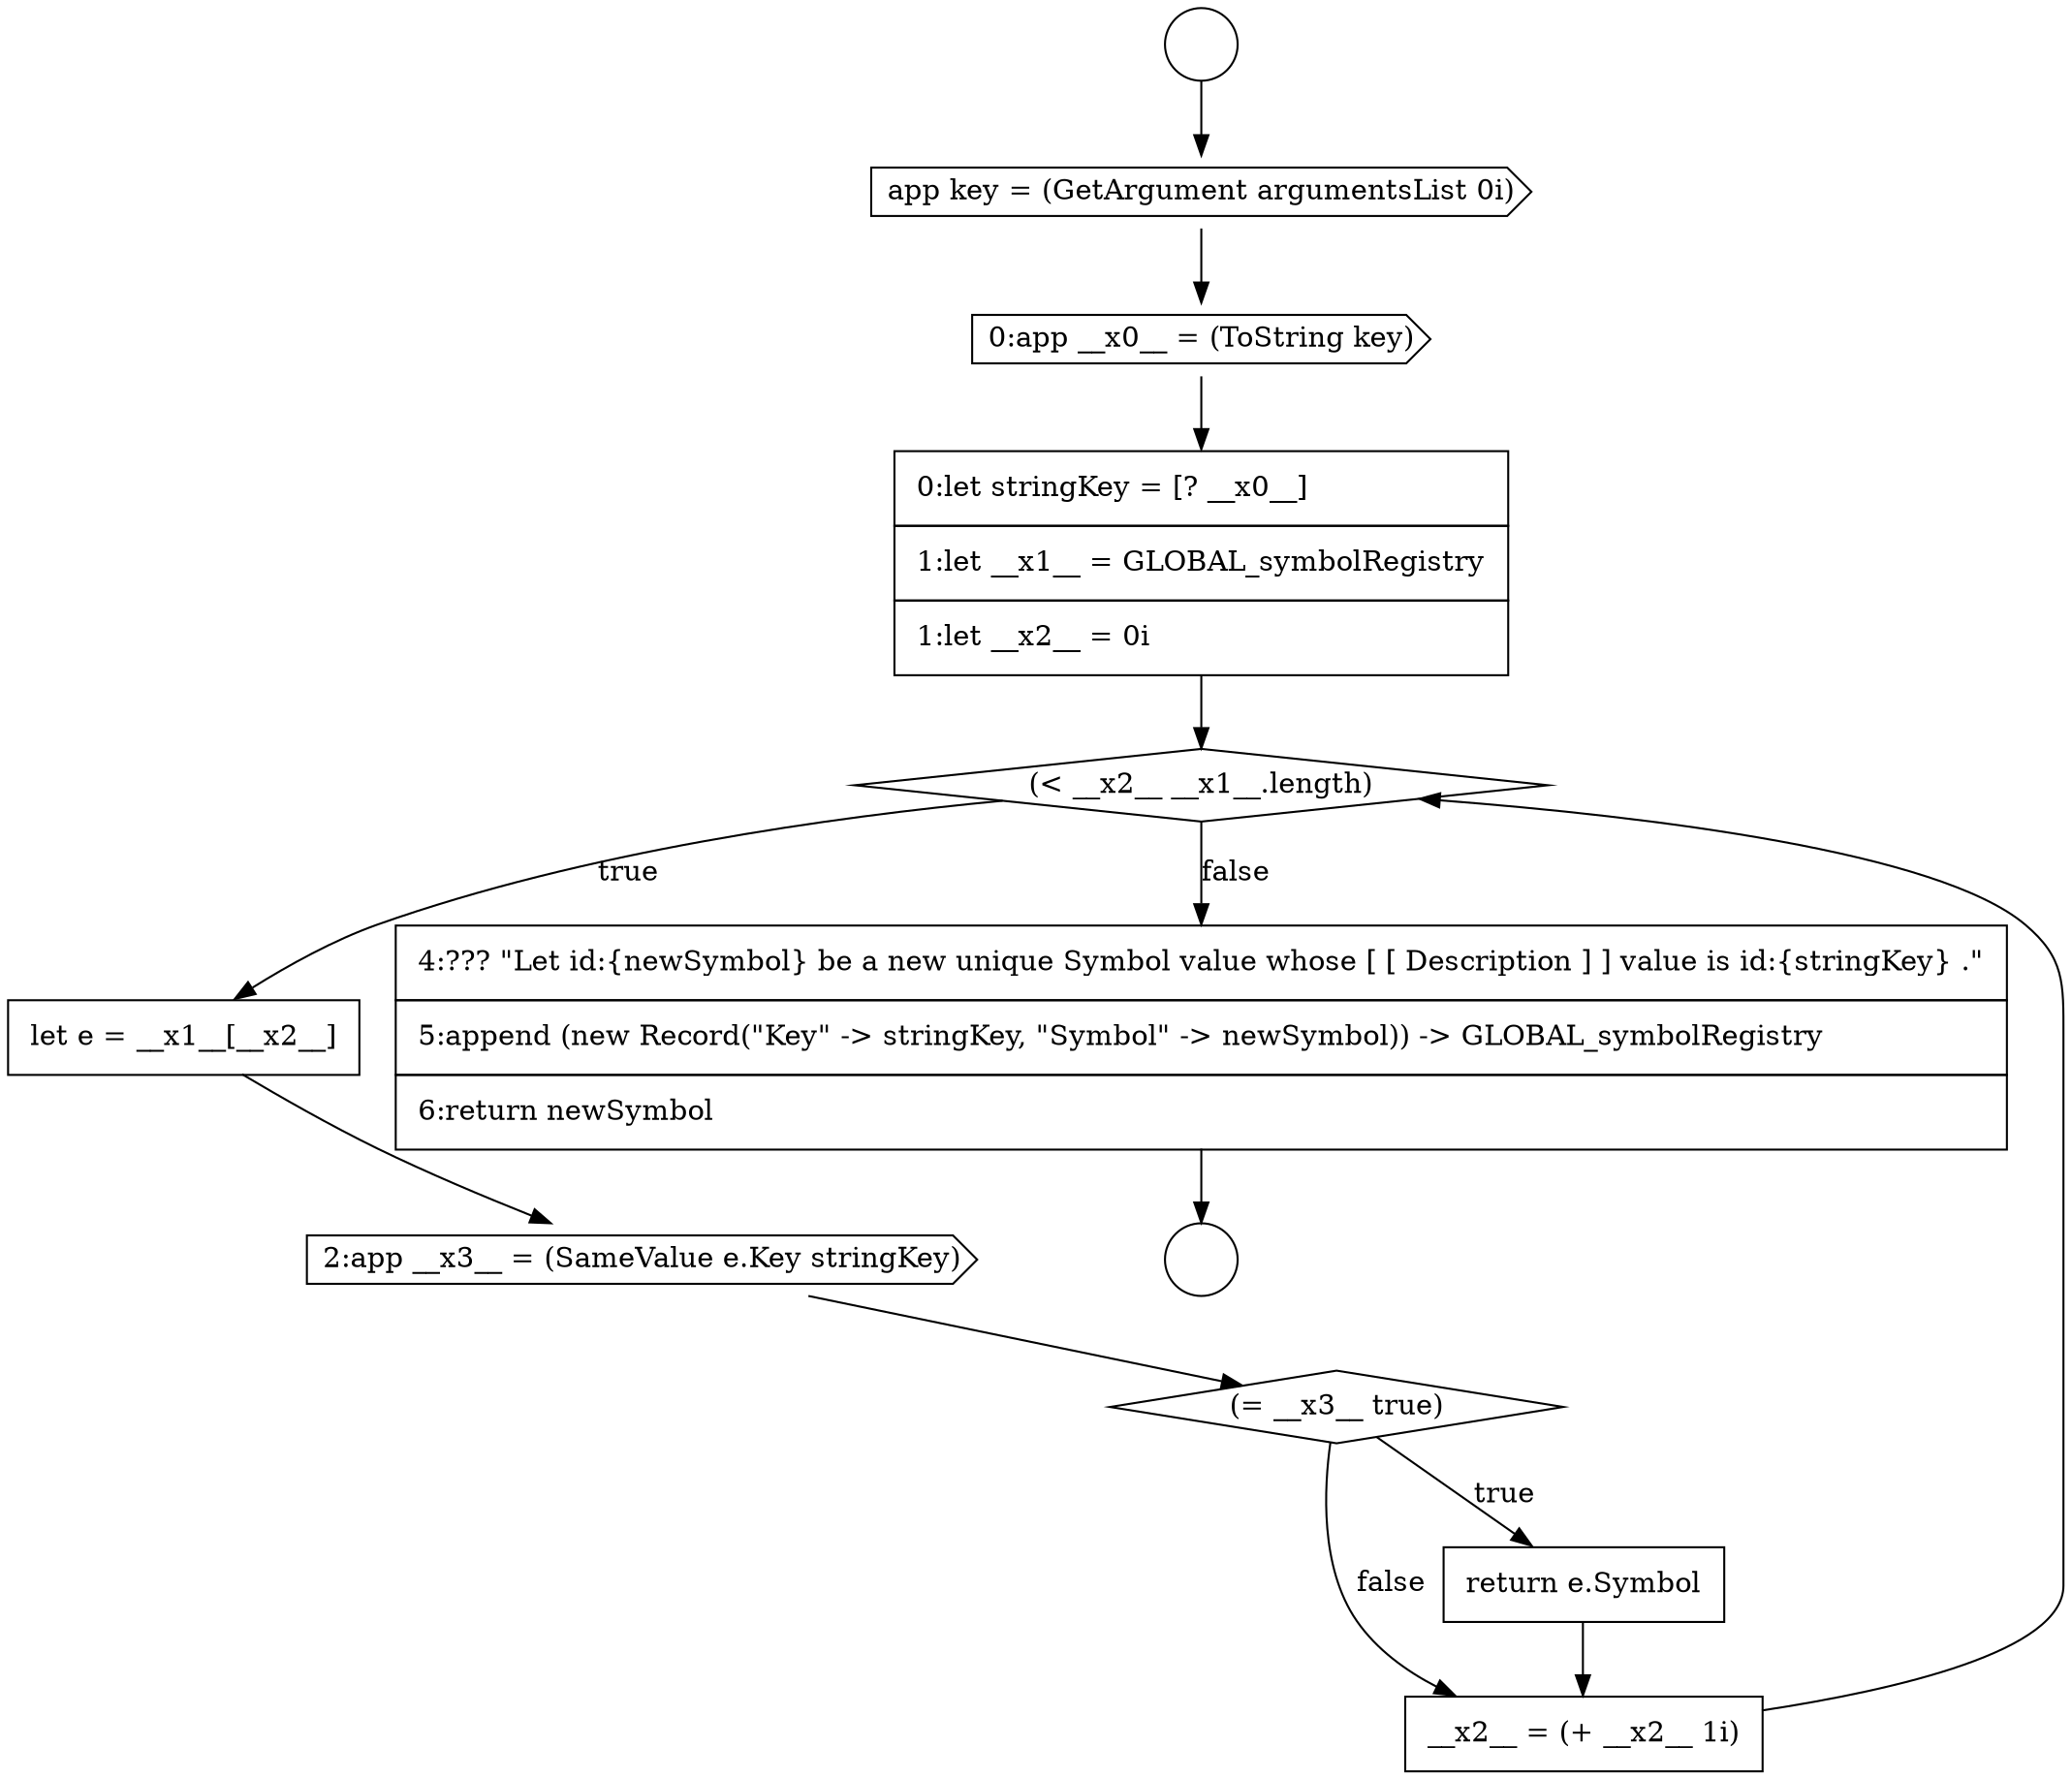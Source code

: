 digraph {
  node0 [shape=circle label=" " color="black" fillcolor="white" style=filled]
  node5 [shape=diamond, label=<<font color="black">(&lt; __x2__ __x1__.length)</font>> color="black" fillcolor="white" style=filled]
  node10 [shape=none, margin=0, label=<<font color="black">
    <table border="0" cellborder="1" cellspacing="0" cellpadding="10">
      <tr><td align="left">__x2__ = (+ __x2__ 1i)</td></tr>
    </table>
  </font>> color="black" fillcolor="white" style=filled]
  node1 [shape=circle label=" " color="black" fillcolor="white" style=filled]
  node6 [shape=none, margin=0, label=<<font color="black">
    <table border="0" cellborder="1" cellspacing="0" cellpadding="10">
      <tr><td align="left">let e = __x1__[__x2__]</td></tr>
    </table>
  </font>> color="black" fillcolor="white" style=filled]
  node9 [shape=none, margin=0, label=<<font color="black">
    <table border="0" cellborder="1" cellspacing="0" cellpadding="10">
      <tr><td align="left">return e.Symbol</td></tr>
    </table>
  </font>> color="black" fillcolor="white" style=filled]
  node2 [shape=cds, label=<<font color="black">app key = (GetArgument argumentsList 0i)</font>> color="black" fillcolor="white" style=filled]
  node7 [shape=cds, label=<<font color="black">2:app __x3__ = (SameValue e.Key stringKey)</font>> color="black" fillcolor="white" style=filled]
  node3 [shape=cds, label=<<font color="black">0:app __x0__ = (ToString key)</font>> color="black" fillcolor="white" style=filled]
  node11 [shape=none, margin=0, label=<<font color="black">
    <table border="0" cellborder="1" cellspacing="0" cellpadding="10">
      <tr><td align="left">4:??? &quot;Let id:{newSymbol} be a new unique Symbol value whose [ [ Description ] ] value is id:{stringKey} .&quot;</td></tr>
      <tr><td align="left">5:append (new Record(&quot;Key&quot; -&gt; stringKey, &quot;Symbol&quot; -&gt; newSymbol)) -&gt; GLOBAL_symbolRegistry</td></tr>
      <tr><td align="left">6:return newSymbol</td></tr>
    </table>
  </font>> color="black" fillcolor="white" style=filled]
  node8 [shape=diamond, label=<<font color="black">(= __x3__ true)</font>> color="black" fillcolor="white" style=filled]
  node4 [shape=none, margin=0, label=<<font color="black">
    <table border="0" cellborder="1" cellspacing="0" cellpadding="10">
      <tr><td align="left">0:let stringKey = [? __x0__]</td></tr>
      <tr><td align="left">1:let __x1__ = GLOBAL_symbolRegistry</td></tr>
      <tr><td align="left">1:let __x2__ = 0i</td></tr>
    </table>
  </font>> color="black" fillcolor="white" style=filled]
  node3 -> node4 [ color="black"]
  node7 -> node8 [ color="black"]
  node2 -> node3 [ color="black"]
  node0 -> node2 [ color="black"]
  node6 -> node7 [ color="black"]
  node9 -> node10 [ color="black"]
  node11 -> node1 [ color="black"]
  node4 -> node5 [ color="black"]
  node5 -> node6 [label=<<font color="black">true</font>> color="black"]
  node5 -> node11 [label=<<font color="black">false</font>> color="black"]
  node10 -> node5 [ color="black"]
  node8 -> node9 [label=<<font color="black">true</font>> color="black"]
  node8 -> node10 [label=<<font color="black">false</font>> color="black"]
}
